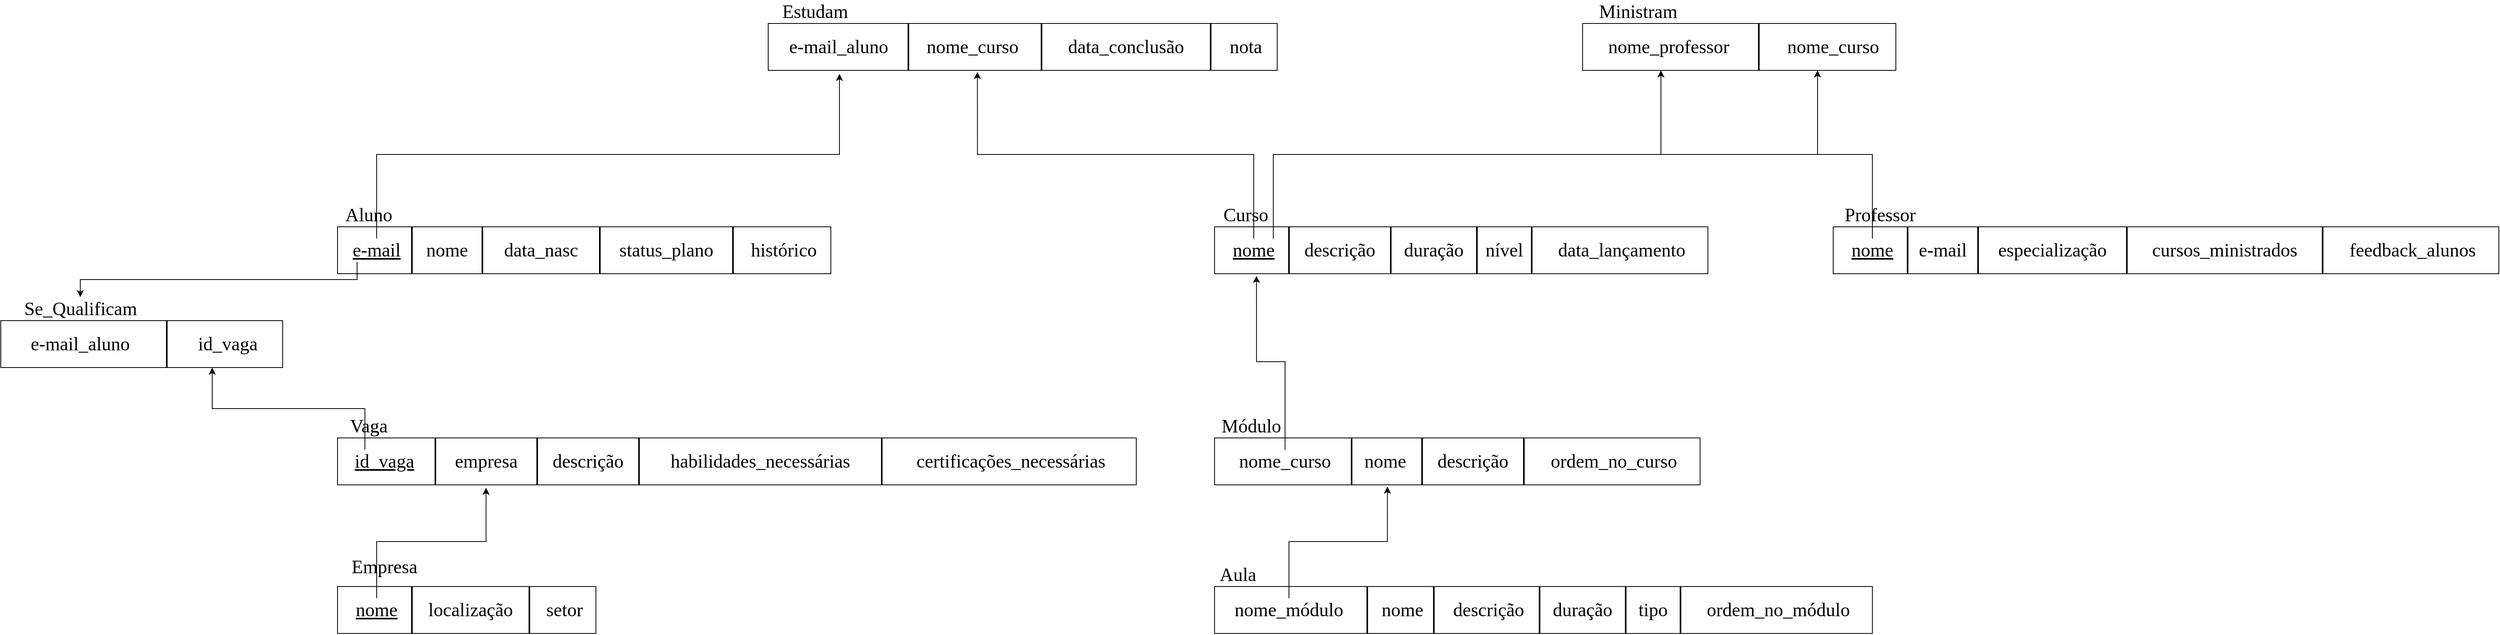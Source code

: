 <mxfile version="24.8.3">
  <diagram name="Página-1" id="9vREBXogpgw-cOhk3eHp">
    <mxGraphModel dx="4599" dy="2729" grid="1" gridSize="10" guides="1" tooltips="1" connect="1" arrows="1" fold="1" page="1" pageScale="1" pageWidth="827" pageHeight="1169" math="0" shadow="0">
      <root>
        <mxCell id="0" />
        <mxCell id="1" parent="0" />
        <mxCell id="1xZOdAHlnj8blG5HcDeI-1" value="" style="rounded=0;whiteSpace=wrap;html=1;" vertex="1" parent="1">
          <mxGeometry x="-310" y="180" width="630" height="60" as="geometry" />
        </mxCell>
        <mxCell id="1xZOdAHlnj8blG5HcDeI-4" value="&lt;font face=&quot;Verdana&quot; style=&quot;font-size: 24px;&quot;&gt;Aluno&lt;/font&gt;" style="text;html=1;align=center;verticalAlign=middle;whiteSpace=wrap;rounded=0;" vertex="1" parent="1">
          <mxGeometry x="-300" y="150" width="60" height="30" as="geometry" />
        </mxCell>
        <mxCell id="1xZOdAHlnj8blG5HcDeI-151" style="edgeStyle=orthogonalEdgeStyle;rounded=0;orthogonalLoop=1;jettySize=auto;html=1;exitX=0.25;exitY=1;exitDx=0;exitDy=0;" edge="1" parent="1" source="1xZOdAHlnj8blG5HcDeI-5" target="1xZOdAHlnj8blG5HcDeI-147">
          <mxGeometry relative="1" as="geometry" />
        </mxCell>
        <mxCell id="1xZOdAHlnj8blG5HcDeI-5" value="&lt;font face=&quot;Verdana&quot; style=&quot;font-size: 24px;&quot;&gt;&lt;u&gt;e-mail&lt;/u&gt;&lt;/font&gt;" style="text;html=1;align=center;verticalAlign=middle;whiteSpace=wrap;rounded=0;" vertex="1" parent="1">
          <mxGeometry x="-310" y="195" width="100" height="30" as="geometry" />
        </mxCell>
        <mxCell id="1xZOdAHlnj8blG5HcDeI-6" value="&lt;font face=&quot;Verdana&quot; style=&quot;font-size: 24px;&quot;&gt;nome&lt;/font&gt;" style="text;html=1;align=center;verticalAlign=middle;whiteSpace=wrap;rounded=0;" vertex="1" parent="1">
          <mxGeometry x="-220" y="195" width="100" height="30" as="geometry" />
        </mxCell>
        <mxCell id="1xZOdAHlnj8blG5HcDeI-7" value="&lt;font face=&quot;Verdana&quot; style=&quot;font-size: 24px;&quot;&gt;d&lt;/font&gt;&lt;span style=&quot;font-size: 24px; font-family: Verdana; background-color: initial;&quot;&gt;ata_nasc&lt;/span&gt;" style="text;html=1;align=center;verticalAlign=middle;whiteSpace=wrap;rounded=0;" vertex="1" parent="1">
          <mxGeometry x="-100" y="195" width="100" height="30" as="geometry" />
        </mxCell>
        <mxCell id="1xZOdAHlnj8blG5HcDeI-8" value="&lt;font face=&quot;Verdana&quot; style=&quot;font-size: 24px;&quot;&gt;status_plano&lt;/font&gt;" style="text;html=1;align=center;verticalAlign=middle;whiteSpace=wrap;rounded=0;" vertex="1" parent="1">
          <mxGeometry x="60" y="195" width="100" height="30" as="geometry" />
        </mxCell>
        <mxCell id="1xZOdAHlnj8blG5HcDeI-9" value="&lt;font face=&quot;Verdana&quot; style=&quot;font-size: 24px;&quot;&gt;histórico&lt;/font&gt;" style="text;html=1;align=center;verticalAlign=middle;whiteSpace=wrap;rounded=0;" vertex="1" parent="1">
          <mxGeometry x="210" y="195" width="100" height="30" as="geometry" />
        </mxCell>
        <mxCell id="1xZOdAHlnj8blG5HcDeI-19" value="" style="line;strokeWidth=2;direction=south;html=1;" vertex="1" parent="1">
          <mxGeometry x="-220" y="180" width="10" height="60" as="geometry" />
        </mxCell>
        <mxCell id="1xZOdAHlnj8blG5HcDeI-20" value="" style="line;strokeWidth=2;direction=south;html=1;" vertex="1" parent="1">
          <mxGeometry x="-130" y="180" width="10" height="60" as="geometry" />
        </mxCell>
        <mxCell id="1xZOdAHlnj8blG5HcDeI-25" value="" style="line;strokeWidth=2;direction=south;html=1;" vertex="1" parent="1">
          <mxGeometry x="20" y="180" width="10" height="60" as="geometry" />
        </mxCell>
        <mxCell id="1xZOdAHlnj8blG5HcDeI-26" value="" style="line;strokeWidth=2;direction=south;html=1;" vertex="1" parent="1">
          <mxGeometry x="190" y="180" width="10" height="60" as="geometry" />
        </mxCell>
        <mxCell id="1xZOdAHlnj8blG5HcDeI-29" value="" style="rounded=0;whiteSpace=wrap;html=1;" vertex="1" parent="1">
          <mxGeometry x="810" y="180" width="630" height="60" as="geometry" />
        </mxCell>
        <mxCell id="1xZOdAHlnj8blG5HcDeI-30" value="&lt;font face=&quot;Verdana&quot; style=&quot;font-size: 24px;&quot;&gt;Curso&lt;/font&gt;" style="text;html=1;align=center;verticalAlign=middle;whiteSpace=wrap;rounded=0;" vertex="1" parent="1">
          <mxGeometry x="820" y="150" width="60" height="30" as="geometry" />
        </mxCell>
        <mxCell id="1xZOdAHlnj8blG5HcDeI-144" style="edgeStyle=orthogonalEdgeStyle;rounded=0;orthogonalLoop=1;jettySize=auto;html=1;exitX=0.75;exitY=0;exitDx=0;exitDy=0;entryX=0.75;entryY=1;entryDx=0;entryDy=0;" edge="1" parent="1" source="1xZOdAHlnj8blG5HcDeI-31" target="1xZOdAHlnj8blG5HcDeI-132">
          <mxGeometry relative="1" as="geometry" />
        </mxCell>
        <mxCell id="1xZOdAHlnj8blG5HcDeI-31" value="&lt;font face=&quot;Verdana&quot; style=&quot;font-size: 24px;&quot;&gt;&lt;u&gt;nome&lt;/u&gt;&lt;/font&gt;" style="text;html=1;align=center;verticalAlign=middle;whiteSpace=wrap;rounded=0;" vertex="1" parent="1">
          <mxGeometry x="810" y="195" width="100" height="30" as="geometry" />
        </mxCell>
        <mxCell id="1xZOdAHlnj8blG5HcDeI-32" value="&lt;font face=&quot;Verdana&quot; style=&quot;font-size: 24px;&quot;&gt;descrição&lt;/font&gt;" style="text;html=1;align=center;verticalAlign=middle;whiteSpace=wrap;rounded=0;" vertex="1" parent="1">
          <mxGeometry x="920" y="195" width="100" height="30" as="geometry" />
        </mxCell>
        <mxCell id="1xZOdAHlnj8blG5HcDeI-33" value="&lt;font face=&quot;Verdana&quot; style=&quot;font-size: 24px;&quot;&gt;duração&lt;/font&gt;" style="text;html=1;align=center;verticalAlign=middle;whiteSpace=wrap;rounded=0;" vertex="1" parent="1">
          <mxGeometry x="1040" y="195" width="100" height="30" as="geometry" />
        </mxCell>
        <mxCell id="1xZOdAHlnj8blG5HcDeI-34" value="&lt;font face=&quot;Verdana&quot; style=&quot;font-size: 24px;&quot;&gt;nível&lt;/font&gt;" style="text;html=1;align=center;verticalAlign=middle;whiteSpace=wrap;rounded=0;" vertex="1" parent="1">
          <mxGeometry x="1130" y="195" width="100" height="30" as="geometry" />
        </mxCell>
        <mxCell id="1xZOdAHlnj8blG5HcDeI-35" value="&lt;font face=&quot;Verdana&quot; style=&quot;font-size: 24px;&quot;&gt;data_lançamento&lt;/font&gt;" style="text;html=1;align=center;verticalAlign=middle;whiteSpace=wrap;rounded=0;" vertex="1" parent="1">
          <mxGeometry x="1280" y="195" width="100" height="30" as="geometry" />
        </mxCell>
        <mxCell id="1xZOdAHlnj8blG5HcDeI-36" value="" style="line;strokeWidth=2;direction=south;html=1;" vertex="1" parent="1">
          <mxGeometry x="900" y="180" width="10" height="60" as="geometry" />
        </mxCell>
        <mxCell id="1xZOdAHlnj8blG5HcDeI-37" value="" style="line;strokeWidth=2;direction=south;html=1;" vertex="1" parent="1">
          <mxGeometry x="1030" y="180" width="10" height="60" as="geometry" />
        </mxCell>
        <mxCell id="1xZOdAHlnj8blG5HcDeI-38" value="" style="line;strokeWidth=2;direction=south;html=1;" vertex="1" parent="1">
          <mxGeometry x="1140" y="180" width="10" height="60" as="geometry" />
        </mxCell>
        <mxCell id="1xZOdAHlnj8blG5HcDeI-39" value="" style="line;strokeWidth=2;direction=south;html=1;" vertex="1" parent="1">
          <mxGeometry x="1210" y="180" width="10" height="60" as="geometry" />
        </mxCell>
        <mxCell id="1xZOdAHlnj8blG5HcDeI-42" value="" style="rounded=0;whiteSpace=wrap;html=1;" vertex="1" parent="1">
          <mxGeometry x="1600" y="180" width="850" height="60" as="geometry" />
        </mxCell>
        <mxCell id="1xZOdAHlnj8blG5HcDeI-43" value="&lt;font face=&quot;Verdana&quot; style=&quot;font-size: 24px;&quot;&gt;Professor&lt;/font&gt;" style="text;html=1;align=center;verticalAlign=middle;whiteSpace=wrap;rounded=0;" vertex="1" parent="1">
          <mxGeometry x="1630" y="150" width="60" height="30" as="geometry" />
        </mxCell>
        <mxCell id="1xZOdAHlnj8blG5HcDeI-140" style="edgeStyle=orthogonalEdgeStyle;rounded=0;orthogonalLoop=1;jettySize=auto;html=1;exitX=0.5;exitY=0;exitDx=0;exitDy=0;entryX=0.25;entryY=1;entryDx=0;entryDy=0;" edge="1" parent="1" source="1xZOdAHlnj8blG5HcDeI-45" target="1xZOdAHlnj8blG5HcDeI-132">
          <mxGeometry relative="1" as="geometry" />
        </mxCell>
        <mxCell id="1xZOdAHlnj8blG5HcDeI-45" value="&lt;font face=&quot;Verdana&quot; style=&quot;font-size: 24px;&quot;&gt;&lt;u&gt;nome&lt;/u&gt;&lt;/font&gt;" style="text;html=1;align=center;verticalAlign=middle;whiteSpace=wrap;rounded=0;" vertex="1" parent="1">
          <mxGeometry x="1600" y="195" width="100" height="30" as="geometry" />
        </mxCell>
        <mxCell id="1xZOdAHlnj8blG5HcDeI-47" value="&lt;font face=&quot;Verdana&quot; style=&quot;font-size: 24px;&quot;&gt;e-mail&lt;/font&gt;" style="text;html=1;align=center;verticalAlign=middle;whiteSpace=wrap;rounded=0;" vertex="1" parent="1">
          <mxGeometry x="1690" y="195" width="100" height="30" as="geometry" />
        </mxCell>
        <mxCell id="1xZOdAHlnj8blG5HcDeI-48" value="&lt;font face=&quot;Verdana&quot; style=&quot;font-size: 24px;&quot;&gt;especialização&lt;/font&gt;" style="text;html=1;align=center;verticalAlign=middle;whiteSpace=wrap;rounded=0;" vertex="1" parent="1">
          <mxGeometry x="1830" y="195" width="100" height="30" as="geometry" />
        </mxCell>
        <mxCell id="1xZOdAHlnj8blG5HcDeI-49" value="&lt;font face=&quot;Verdana&quot; style=&quot;font-size: 24px;&quot;&gt;cursos_ministrados&lt;/font&gt;" style="text;html=1;align=center;verticalAlign=middle;whiteSpace=wrap;rounded=0;" vertex="1" parent="1">
          <mxGeometry x="2050" y="195" width="100" height="30" as="geometry" />
        </mxCell>
        <mxCell id="1xZOdAHlnj8blG5HcDeI-50" value="&lt;font face=&quot;Verdana&quot; style=&quot;font-size: 24px;&quot;&gt;feedback_alunos&lt;/font&gt;" style="text;html=1;align=center;verticalAlign=middle;whiteSpace=wrap;rounded=0;" vertex="1" parent="1">
          <mxGeometry x="2290" y="195" width="100" height="30" as="geometry" />
        </mxCell>
        <mxCell id="1xZOdAHlnj8blG5HcDeI-51" value="" style="line;strokeWidth=2;direction=south;html=1;" vertex="1" parent="1">
          <mxGeometry x="1690" y="180" width="10" height="60" as="geometry" />
        </mxCell>
        <mxCell id="1xZOdAHlnj8blG5HcDeI-52" value="" style="line;strokeWidth=2;direction=south;html=1;" vertex="1" parent="1">
          <mxGeometry x="1780" y="180" width="10" height="60" as="geometry" />
        </mxCell>
        <mxCell id="1xZOdAHlnj8blG5HcDeI-53" value="" style="line;strokeWidth=2;direction=south;html=1;" vertex="1" parent="1">
          <mxGeometry x="1970" y="180" width="10" height="60" as="geometry" />
        </mxCell>
        <mxCell id="1xZOdAHlnj8blG5HcDeI-54" value="" style="line;strokeWidth=2;direction=south;html=1;" vertex="1" parent="1">
          <mxGeometry x="2220" y="180" width="10" height="60" as="geometry" />
        </mxCell>
        <mxCell id="1xZOdAHlnj8blG5HcDeI-55" value="" style="rounded=0;whiteSpace=wrap;html=1;" vertex="1" parent="1">
          <mxGeometry x="810" y="450" width="620" height="60" as="geometry" />
        </mxCell>
        <mxCell id="1xZOdAHlnj8blG5HcDeI-56" value="&lt;font face=&quot;Verdana&quot; style=&quot;font-size: 24px;&quot;&gt;Módulo&lt;/font&gt;" style="text;html=1;align=center;verticalAlign=middle;whiteSpace=wrap;rounded=0;" vertex="1" parent="1">
          <mxGeometry x="827" y="420" width="60" height="30" as="geometry" />
        </mxCell>
        <mxCell id="1xZOdAHlnj8blG5HcDeI-57" value="&lt;font face=&quot;Verdana&quot; style=&quot;font-size: 24px;&quot;&gt;nome_curso&lt;/font&gt;" style="text;html=1;align=center;verticalAlign=middle;whiteSpace=wrap;rounded=0;" vertex="1" parent="1">
          <mxGeometry x="850" y="465" width="100" height="30" as="geometry" />
        </mxCell>
        <mxCell id="1xZOdAHlnj8blG5HcDeI-58" value="&lt;font face=&quot;Verdana&quot; style=&quot;font-size: 24px;&quot;&gt;nome&lt;/font&gt;" style="text;html=1;align=center;verticalAlign=middle;whiteSpace=wrap;rounded=0;" vertex="1" parent="1">
          <mxGeometry x="978" y="465" width="100" height="30" as="geometry" />
        </mxCell>
        <mxCell id="1xZOdAHlnj8blG5HcDeI-59" value="&lt;font face=&quot;Verdana&quot; style=&quot;font-size: 24px;&quot;&gt;descrição&lt;/font&gt;" style="text;html=1;align=center;verticalAlign=middle;whiteSpace=wrap;rounded=0;" vertex="1" parent="1">
          <mxGeometry x="1090" y="465" width="100" height="30" as="geometry" />
        </mxCell>
        <mxCell id="1xZOdAHlnj8blG5HcDeI-60" value="&lt;font face=&quot;Verdana&quot; style=&quot;font-size: 24px;&quot;&gt;ordem_no_curso&lt;/font&gt;" style="text;html=1;align=center;verticalAlign=middle;whiteSpace=wrap;rounded=0;" vertex="1" parent="1">
          <mxGeometry x="1270" y="465" width="100" height="30" as="geometry" />
        </mxCell>
        <mxCell id="1xZOdAHlnj8blG5HcDeI-61" value="" style="line;strokeWidth=2;direction=south;html=1;" vertex="1" parent="1">
          <mxGeometry x="980" y="450" width="10" height="60" as="geometry" />
        </mxCell>
        <mxCell id="1xZOdAHlnj8blG5HcDeI-62" value="" style="line;strokeWidth=2;direction=south;html=1;" vertex="1" parent="1">
          <mxGeometry x="1070" y="450" width="10" height="60" as="geometry" />
        </mxCell>
        <mxCell id="1xZOdAHlnj8blG5HcDeI-63" value="" style="line;strokeWidth=2;direction=south;html=1;" vertex="1" parent="1">
          <mxGeometry x="1200" y="450" width="10" height="60" as="geometry" />
        </mxCell>
        <mxCell id="1xZOdAHlnj8blG5HcDeI-66" value="" style="rounded=0;whiteSpace=wrap;html=1;" vertex="1" parent="1">
          <mxGeometry x="810" y="640" width="840" height="60" as="geometry" />
        </mxCell>
        <mxCell id="1xZOdAHlnj8blG5HcDeI-67" value="&lt;font face=&quot;Verdana&quot; style=&quot;font-size: 24px;&quot;&gt;Aula&lt;/font&gt;" style="text;html=1;align=center;verticalAlign=middle;whiteSpace=wrap;rounded=0;" vertex="1" parent="1">
          <mxGeometry x="810" y="610" width="60" height="30" as="geometry" />
        </mxCell>
        <mxCell id="1xZOdAHlnj8blG5HcDeI-68" value="&lt;font face=&quot;Verdana&quot; style=&quot;font-size: 24px;&quot;&gt;nome_módulo&lt;/font&gt;" style="text;html=1;align=center;verticalAlign=middle;whiteSpace=wrap;rounded=0;" vertex="1" parent="1">
          <mxGeometry x="855" y="655" width="100" height="30" as="geometry" />
        </mxCell>
        <mxCell id="1xZOdAHlnj8blG5HcDeI-69" value="&lt;font face=&quot;Verdana&quot; style=&quot;font-size: 24px;&quot;&gt;nome&lt;/font&gt;" style="text;html=1;align=center;verticalAlign=middle;whiteSpace=wrap;rounded=0;" vertex="1" parent="1">
          <mxGeometry x="1000" y="655" width="100" height="30" as="geometry" />
        </mxCell>
        <mxCell id="1xZOdAHlnj8blG5HcDeI-70" value="&lt;font face=&quot;Verdana&quot; style=&quot;font-size: 24px;&quot;&gt;descrição&lt;/font&gt;" style="text;html=1;align=center;verticalAlign=middle;whiteSpace=wrap;rounded=0;" vertex="1" parent="1">
          <mxGeometry x="1110" y="655" width="100" height="30" as="geometry" />
        </mxCell>
        <mxCell id="1xZOdAHlnj8blG5HcDeI-71" value="&lt;font face=&quot;Verdana&quot; style=&quot;font-size: 24px;&quot;&gt;duração&lt;/font&gt;" style="text;html=1;align=center;verticalAlign=middle;whiteSpace=wrap;rounded=0;" vertex="1" parent="1">
          <mxGeometry x="1230" y="655" width="100" height="30" as="geometry" />
        </mxCell>
        <mxCell id="1xZOdAHlnj8blG5HcDeI-72" value="&lt;font face=&quot;Verdana&quot; style=&quot;font-size: 24px;&quot;&gt;tipo&lt;/font&gt;" style="text;html=1;align=center;verticalAlign=middle;whiteSpace=wrap;rounded=0;" vertex="1" parent="1">
          <mxGeometry x="1320" y="655" width="100" height="30" as="geometry" />
        </mxCell>
        <mxCell id="1xZOdAHlnj8blG5HcDeI-73" value="&lt;font face=&quot;Verdana&quot; style=&quot;font-size: 24px;&quot;&gt;ordem_no_módulo&lt;/font&gt;" style="text;html=1;align=center;verticalAlign=middle;whiteSpace=wrap;rounded=0;" vertex="1" parent="1">
          <mxGeometry x="1480" y="655" width="100" height="30" as="geometry" />
        </mxCell>
        <mxCell id="1xZOdAHlnj8blG5HcDeI-74" value="" style="line;strokeWidth=2;direction=south;html=1;" vertex="1" parent="1">
          <mxGeometry x="1000" y="640" width="10" height="60" as="geometry" />
        </mxCell>
        <mxCell id="1xZOdAHlnj8blG5HcDeI-75" value="" style="line;strokeWidth=2;direction=south;html=1;" vertex="1" parent="1">
          <mxGeometry x="1220" y="640" width="10" height="60" as="geometry" />
        </mxCell>
        <mxCell id="1xZOdAHlnj8blG5HcDeI-76" value="" style="line;strokeWidth=2;direction=south;html=1;" vertex="1" parent="1">
          <mxGeometry x="1330" y="640" width="10" height="60" as="geometry" />
        </mxCell>
        <mxCell id="1xZOdAHlnj8blG5HcDeI-77" value="" style="line;strokeWidth=2;direction=south;html=1;" vertex="1" parent="1">
          <mxGeometry x="1085" y="640" width="10" height="60" as="geometry" />
        </mxCell>
        <mxCell id="1xZOdAHlnj8blG5HcDeI-81" value="" style="line;strokeWidth=2;direction=south;html=1;" vertex="1" parent="1">
          <mxGeometry x="1400" y="640" width="10" height="60" as="geometry" />
        </mxCell>
        <mxCell id="1xZOdAHlnj8blG5HcDeI-82" value="" style="rounded=0;whiteSpace=wrap;html=1;" vertex="1" parent="1">
          <mxGeometry x="-310" y="450" width="1020" height="60" as="geometry" />
        </mxCell>
        <mxCell id="1xZOdAHlnj8blG5HcDeI-83" value="&lt;font face=&quot;Verdana&quot; style=&quot;font-size: 24px;&quot;&gt;Vaga&lt;/font&gt;" style="text;html=1;align=center;verticalAlign=middle;whiteSpace=wrap;rounded=0;" vertex="1" parent="1">
          <mxGeometry x="-300" y="420" width="60" height="30" as="geometry" />
        </mxCell>
        <mxCell id="1xZOdAHlnj8blG5HcDeI-152" style="edgeStyle=orthogonalEdgeStyle;rounded=0;orthogonalLoop=1;jettySize=auto;html=1;exitX=0.25;exitY=0;exitDx=0;exitDy=0;entryX=0.75;entryY=1;entryDx=0;entryDy=0;" edge="1" parent="1" source="1xZOdAHlnj8blG5HcDeI-84" target="1xZOdAHlnj8blG5HcDeI-146">
          <mxGeometry relative="1" as="geometry" />
        </mxCell>
        <mxCell id="1xZOdAHlnj8blG5HcDeI-84" value="&lt;font face=&quot;Verdana&quot; style=&quot;font-size: 24px;&quot;&gt;&lt;u&gt;id_vaga&lt;/u&gt;&lt;/font&gt;" style="text;html=1;align=center;verticalAlign=middle;whiteSpace=wrap;rounded=0;" vertex="1" parent="1">
          <mxGeometry x="-300" y="465" width="100" height="30" as="geometry" />
        </mxCell>
        <mxCell id="1xZOdAHlnj8blG5HcDeI-85" value="&lt;font face=&quot;Verdana&quot; style=&quot;font-size: 24px;&quot;&gt;descrição&lt;/font&gt;" style="text;html=1;align=center;verticalAlign=middle;whiteSpace=wrap;rounded=0;" vertex="1" parent="1">
          <mxGeometry x="-40" y="465" width="100" height="30" as="geometry" />
        </mxCell>
        <mxCell id="1xZOdAHlnj8blG5HcDeI-90" value="&lt;font face=&quot;Verdana&quot; style=&quot;font-size: 24px;&quot;&gt;habilidades_necessárias&lt;/font&gt;" style="text;html=1;align=center;verticalAlign=middle;whiteSpace=wrap;rounded=0;" vertex="1" parent="1">
          <mxGeometry x="180" y="465" width="100" height="30" as="geometry" />
        </mxCell>
        <mxCell id="1xZOdAHlnj8blG5HcDeI-95" value="&lt;font face=&quot;Verdana&quot;&gt;&lt;span style=&quot;font-size: 24px;&quot;&gt;certificações_necessárias&lt;/span&gt;&lt;/font&gt;" style="text;html=1;align=center;verticalAlign=middle;whiteSpace=wrap;rounded=0;" vertex="1" parent="1">
          <mxGeometry x="500" y="465" width="100" height="30" as="geometry" />
        </mxCell>
        <mxCell id="1xZOdAHlnj8blG5HcDeI-96" value="" style="line;strokeWidth=2;direction=south;html=1;" vertex="1" parent="1">
          <mxGeometry x="-60" y="450" width="10" height="60" as="geometry" />
        </mxCell>
        <mxCell id="1xZOdAHlnj8blG5HcDeI-97" value="" style="line;strokeWidth=2;direction=south;html=1;" vertex="1" parent="1">
          <mxGeometry x="70" y="450" width="10" height="60" as="geometry" />
        </mxCell>
        <mxCell id="1xZOdAHlnj8blG5HcDeI-98" value="" style="line;strokeWidth=2;direction=south;html=1;" vertex="1" parent="1">
          <mxGeometry x="380" y="450" width="10" height="60" as="geometry" />
        </mxCell>
        <mxCell id="1xZOdAHlnj8blG5HcDeI-104" value="" style="rounded=0;whiteSpace=wrap;html=1;" vertex="1" parent="1">
          <mxGeometry x="-310" y="640" width="330" height="60" as="geometry" />
        </mxCell>
        <mxCell id="1xZOdAHlnj8blG5HcDeI-105" value="&lt;font face=&quot;Verdana&quot; style=&quot;font-size: 24px;&quot;&gt;Empresa&lt;/font&gt;" style="text;html=1;align=center;verticalAlign=middle;whiteSpace=wrap;rounded=0;" vertex="1" parent="1">
          <mxGeometry x="-280" y="600" width="60" height="30" as="geometry" />
        </mxCell>
        <mxCell id="1xZOdAHlnj8blG5HcDeI-106" value="&lt;font face=&quot;Verdana&quot; style=&quot;font-size: 24px;&quot;&gt;&lt;u&gt;nome&lt;/u&gt;&lt;/font&gt;" style="text;html=1;align=center;verticalAlign=middle;whiteSpace=wrap;rounded=0;" vertex="1" parent="1">
          <mxGeometry x="-310" y="655" width="100" height="30" as="geometry" />
        </mxCell>
        <mxCell id="1xZOdAHlnj8blG5HcDeI-107" value="&lt;font face=&quot;Verdana&quot; style=&quot;font-size: 24px;&quot;&gt;localização&lt;/font&gt;" style="text;html=1;align=center;verticalAlign=middle;whiteSpace=wrap;rounded=0;" vertex="1" parent="1">
          <mxGeometry x="-190" y="655" width="100" height="30" as="geometry" />
        </mxCell>
        <mxCell id="1xZOdAHlnj8blG5HcDeI-108" value="&lt;font face=&quot;Verdana&quot; style=&quot;font-size: 24px;&quot;&gt;setor&lt;/font&gt;" style="text;html=1;align=center;verticalAlign=middle;whiteSpace=wrap;rounded=0;" vertex="1" parent="1">
          <mxGeometry x="-70" y="655" width="100" height="30" as="geometry" />
        </mxCell>
        <mxCell id="1xZOdAHlnj8blG5HcDeI-109" value="" style="line;strokeWidth=2;direction=south;html=1;" vertex="1" parent="1">
          <mxGeometry x="-220" y="640" width="10" height="60" as="geometry" />
        </mxCell>
        <mxCell id="1xZOdAHlnj8blG5HcDeI-112" value="" style="line;strokeWidth=2;direction=south;html=1;" vertex="1" parent="1">
          <mxGeometry x="-70" y="640" width="10" height="60" as="geometry" />
        </mxCell>
        <mxCell id="1xZOdAHlnj8blG5HcDeI-114" value="&lt;font face=&quot;Verdana&quot; style=&quot;font-size: 24px;&quot;&gt;empresa&lt;/font&gt;" style="text;html=1;align=center;verticalAlign=middle;whiteSpace=wrap;rounded=0;" vertex="1" parent="1">
          <mxGeometry x="-170" y="465" width="100" height="30" as="geometry" />
        </mxCell>
        <mxCell id="1xZOdAHlnj8blG5HcDeI-115" value="" style="line;strokeWidth=2;direction=south;html=1;" vertex="1" parent="1">
          <mxGeometry x="-190" y="450" width="10" height="60" as="geometry" />
        </mxCell>
        <mxCell id="1xZOdAHlnj8blG5HcDeI-119" style="edgeStyle=orthogonalEdgeStyle;rounded=0;orthogonalLoop=1;jettySize=auto;html=1;entryX=0.085;entryY=1.047;entryDx=0;entryDy=0;entryPerimeter=0;" edge="1" parent="1" source="1xZOdAHlnj8blG5HcDeI-57" target="1xZOdAHlnj8blG5HcDeI-29">
          <mxGeometry relative="1" as="geometry" />
        </mxCell>
        <mxCell id="1xZOdAHlnj8blG5HcDeI-120" style="edgeStyle=orthogonalEdgeStyle;rounded=0;orthogonalLoop=1;jettySize=auto;html=1;exitX=0.5;exitY=0;exitDx=0;exitDy=0;entryX=0.356;entryY=1.037;entryDx=0;entryDy=0;entryPerimeter=0;" edge="1" parent="1" source="1xZOdAHlnj8blG5HcDeI-68" target="1xZOdAHlnj8blG5HcDeI-55">
          <mxGeometry relative="1" as="geometry" />
        </mxCell>
        <mxCell id="1xZOdAHlnj8blG5HcDeI-121" value="" style="rounded=0;whiteSpace=wrap;html=1;" vertex="1" parent="1">
          <mxGeometry x="240" y="-80" width="650" height="60" as="geometry" />
        </mxCell>
        <mxCell id="1xZOdAHlnj8blG5HcDeI-122" value="&lt;font face=&quot;Verdana&quot; style=&quot;font-size: 24px;&quot;&gt;Estudam&lt;/font&gt;" style="text;html=1;align=center;verticalAlign=middle;whiteSpace=wrap;rounded=0;" vertex="1" parent="1">
          <mxGeometry x="270" y="-110" width="60" height="30" as="geometry" />
        </mxCell>
        <mxCell id="1xZOdAHlnj8blG5HcDeI-123" value="&lt;font face=&quot;Verdana&quot; style=&quot;font-size: 24px;&quot;&gt;e-mail_aluno&lt;/font&gt;" style="text;html=1;align=center;verticalAlign=middle;whiteSpace=wrap;rounded=0;" vertex="1" parent="1">
          <mxGeometry x="240" y="-65" width="180" height="30" as="geometry" />
        </mxCell>
        <mxCell id="1xZOdAHlnj8blG5HcDeI-124" value="&lt;font face=&quot;Verdana&quot; style=&quot;font-size: 24px;&quot;&gt;nome_curso&lt;/font&gt;" style="text;html=1;align=center;verticalAlign=middle;whiteSpace=wrap;rounded=0;" vertex="1" parent="1">
          <mxGeometry x="414" y="-65" width="174" height="30" as="geometry" />
        </mxCell>
        <mxCell id="1xZOdAHlnj8blG5HcDeI-125" value="&lt;font face=&quot;Verdana&quot; style=&quot;font-size: 24px;&quot;&gt;data_conclusão&lt;/font&gt;" style="text;html=1;align=center;verticalAlign=middle;whiteSpace=wrap;rounded=0;" vertex="1" parent="1">
          <mxGeometry x="610" y="-65" width="174" height="30" as="geometry" />
        </mxCell>
        <mxCell id="1xZOdAHlnj8blG5HcDeI-126" value="&lt;font face=&quot;Verdana&quot; style=&quot;font-size: 24px;&quot;&gt;nota&lt;/font&gt;" style="text;html=1;align=center;verticalAlign=middle;whiteSpace=wrap;rounded=0;" vertex="1" parent="1">
          <mxGeometry x="763" y="-65" width="174" height="30" as="geometry" />
        </mxCell>
        <mxCell id="1xZOdAHlnj8blG5HcDeI-127" value="" style="line;strokeWidth=2;direction=south;html=1;" vertex="1" parent="1">
          <mxGeometry x="414" y="-80" width="10" height="60" as="geometry" />
        </mxCell>
        <mxCell id="1xZOdAHlnj8blG5HcDeI-128" value="" style="line;strokeWidth=2;direction=south;html=1;" vertex="1" parent="1">
          <mxGeometry x="584" y="-80" width="10" height="60" as="geometry" />
        </mxCell>
        <mxCell id="1xZOdAHlnj8blG5HcDeI-129" value="" style="line;strokeWidth=2;direction=south;html=1;" vertex="1" parent="1">
          <mxGeometry x="800" y="-80" width="10" height="60" as="geometry" />
        </mxCell>
        <mxCell id="1xZOdAHlnj8blG5HcDeI-130" style="edgeStyle=orthogonalEdgeStyle;rounded=0;orthogonalLoop=1;jettySize=auto;html=1;exitX=0.5;exitY=0;exitDx=0;exitDy=0;entryX=0.411;entryY=1.034;entryDx=0;entryDy=0;entryPerimeter=0;" edge="1" parent="1" source="1xZOdAHlnj8blG5HcDeI-31" target="1xZOdAHlnj8blG5HcDeI-121">
          <mxGeometry relative="1" as="geometry" />
        </mxCell>
        <mxCell id="1xZOdAHlnj8blG5HcDeI-131" style="edgeStyle=orthogonalEdgeStyle;rounded=0;orthogonalLoop=1;jettySize=auto;html=1;exitX=0.5;exitY=0;exitDx=0;exitDy=0;entryX=0.14;entryY=1.074;entryDx=0;entryDy=0;entryPerimeter=0;" edge="1" parent="1" source="1xZOdAHlnj8blG5HcDeI-5" target="1xZOdAHlnj8blG5HcDeI-121">
          <mxGeometry relative="1" as="geometry" />
        </mxCell>
        <mxCell id="1xZOdAHlnj8blG5HcDeI-132" value="" style="rounded=0;whiteSpace=wrap;html=1;" vertex="1" parent="1">
          <mxGeometry x="1280" y="-80" width="400" height="60" as="geometry" />
        </mxCell>
        <mxCell id="1xZOdAHlnj8blG5HcDeI-133" value="&lt;font face=&quot;Verdana&quot; style=&quot;font-size: 24px;&quot;&gt;Ministram&lt;/font&gt;" style="text;html=1;align=center;verticalAlign=middle;whiteSpace=wrap;rounded=0;" vertex="1" parent="1">
          <mxGeometry x="1321" y="-110" width="60" height="30" as="geometry" />
        </mxCell>
        <mxCell id="1xZOdAHlnj8blG5HcDeI-134" value="&lt;font face=&quot;Verdana&quot; style=&quot;font-size: 24px;&quot;&gt;nome_professor&lt;/font&gt;" style="text;html=1;align=center;verticalAlign=middle;whiteSpace=wrap;rounded=0;" vertex="1" parent="1">
          <mxGeometry x="1340" y="-65" width="100" height="30" as="geometry" />
        </mxCell>
        <mxCell id="1xZOdAHlnj8blG5HcDeI-135" value="&lt;font face=&quot;Verdana&quot; style=&quot;font-size: 24px;&quot;&gt;nome_curso&lt;/font&gt;" style="text;html=1;align=center;verticalAlign=middle;whiteSpace=wrap;rounded=0;" vertex="1" parent="1">
          <mxGeometry x="1550" y="-65" width="100" height="30" as="geometry" />
        </mxCell>
        <mxCell id="1xZOdAHlnj8blG5HcDeI-136" value="" style="line;strokeWidth=2;direction=south;html=1;" vertex="1" parent="1">
          <mxGeometry x="1500" y="-80" width="10" height="60" as="geometry" />
        </mxCell>
        <mxCell id="1xZOdAHlnj8blG5HcDeI-146" value="" style="rounded=0;whiteSpace=wrap;html=1;" vertex="1" parent="1">
          <mxGeometry x="-740" y="300" width="360" height="60" as="geometry" />
        </mxCell>
        <mxCell id="1xZOdAHlnj8blG5HcDeI-147" value="&lt;font face=&quot;Verdana&quot;&gt;&lt;span style=&quot;font-size: 24px;&quot;&gt;Se_Qualificam&lt;/span&gt;&lt;/font&gt;" style="text;html=1;align=center;verticalAlign=middle;whiteSpace=wrap;rounded=0;" vertex="1" parent="1">
          <mxGeometry x="-699.5" y="270" width="122" height="30" as="geometry" />
        </mxCell>
        <mxCell id="1xZOdAHlnj8blG5HcDeI-148" value="&lt;font face=&quot;Verdana&quot; style=&quot;font-size: 24px;&quot;&gt;e-mail_aluno&lt;/font&gt;" style="text;html=1;align=center;verticalAlign=middle;whiteSpace=wrap;rounded=0;" vertex="1" parent="1">
          <mxGeometry x="-730" y="315" width="183" height="30" as="geometry" />
        </mxCell>
        <mxCell id="1xZOdAHlnj8blG5HcDeI-149" value="&lt;font face=&quot;Verdana&quot;&gt;&lt;span style=&quot;font-size: 24px;&quot;&gt;id_vaga&lt;/span&gt;&lt;/font&gt;" style="text;html=1;align=center;verticalAlign=middle;whiteSpace=wrap;rounded=0;" vertex="1" parent="1">
          <mxGeometry x="-500" y="315" width="100" height="30" as="geometry" />
        </mxCell>
        <mxCell id="1xZOdAHlnj8blG5HcDeI-150" value="" style="line;strokeWidth=2;direction=south;html=1;" vertex="1" parent="1">
          <mxGeometry x="-533" y="300" width="10" height="60" as="geometry" />
        </mxCell>
        <mxCell id="1xZOdAHlnj8blG5HcDeI-153" style="edgeStyle=orthogonalEdgeStyle;rounded=0;orthogonalLoop=1;jettySize=auto;html=1;exitX=0.5;exitY=0;exitDx=0;exitDy=0;entryX=0.186;entryY=1.062;entryDx=0;entryDy=0;entryPerimeter=0;" edge="1" parent="1" source="1xZOdAHlnj8blG5HcDeI-106" target="1xZOdAHlnj8blG5HcDeI-82">
          <mxGeometry relative="1" as="geometry" />
        </mxCell>
      </root>
    </mxGraphModel>
  </diagram>
</mxfile>
